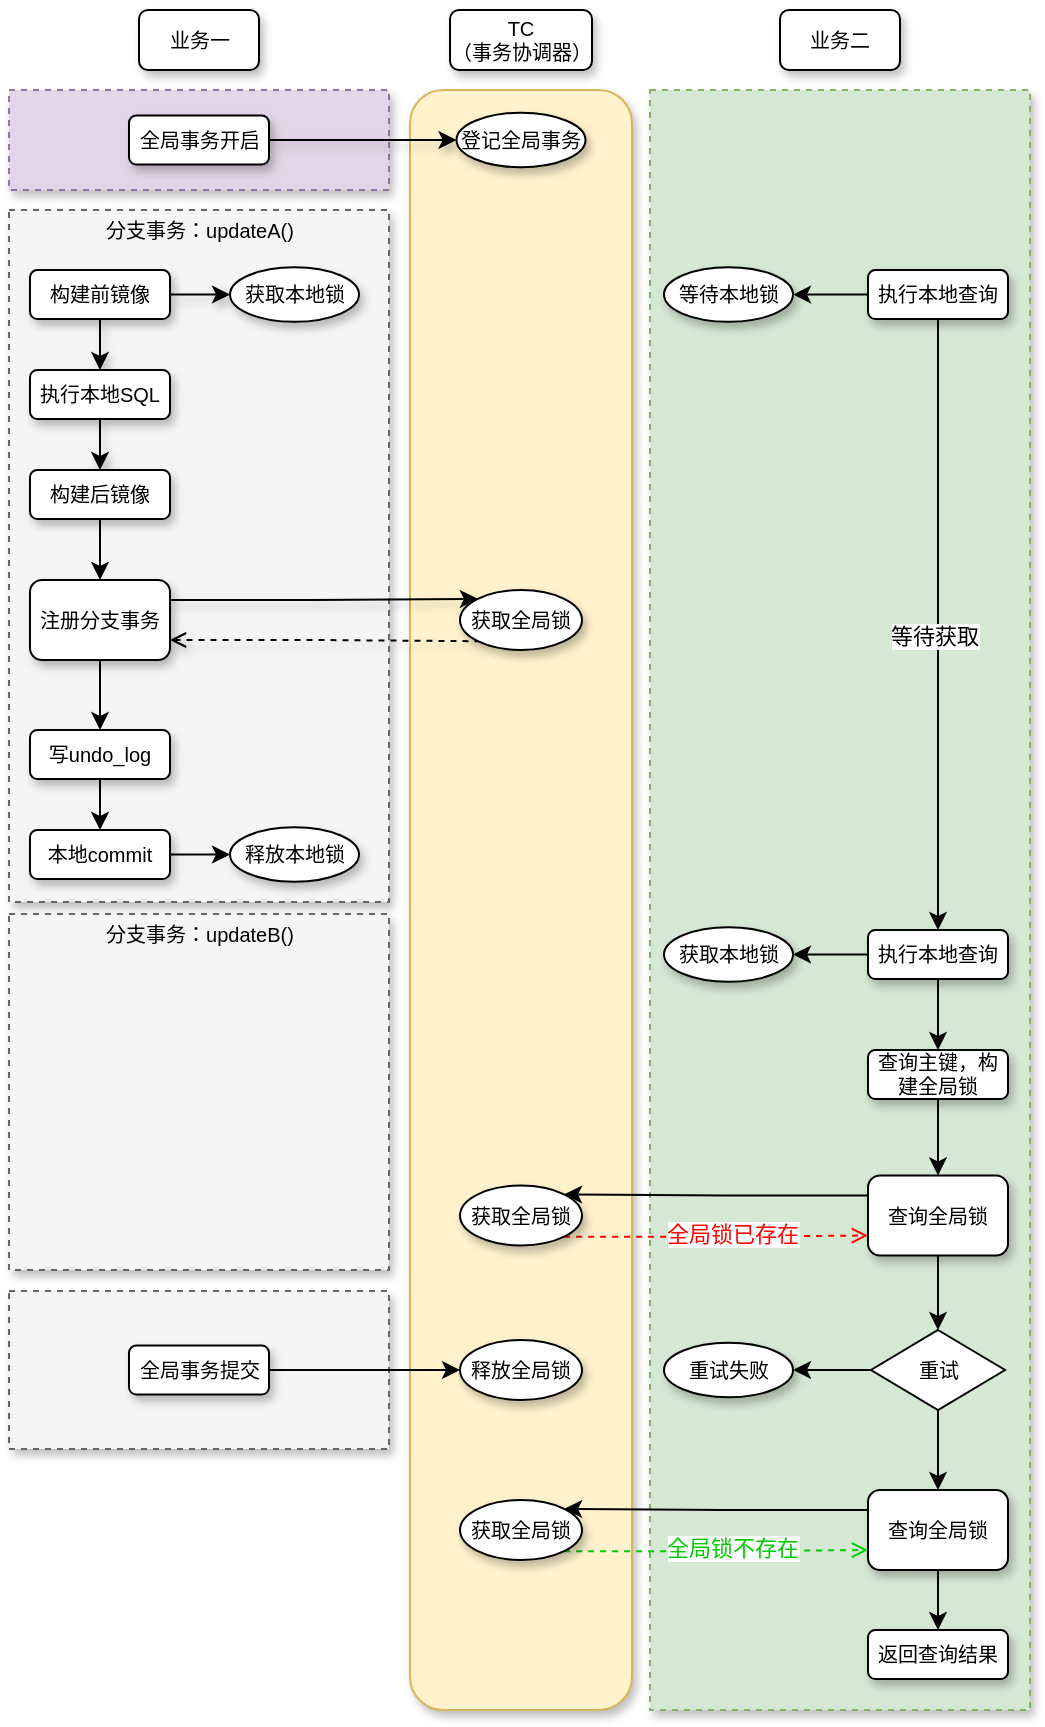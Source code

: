 <mxfile version="28.2.0">
  <diagram name="第 1 页" id="DqIiUILwARV9CxRs6yh_">
    <mxGraphModel dx="1825" dy="1161" grid="0" gridSize="10" guides="1" tooltips="1" connect="1" arrows="1" fold="1" page="0" pageScale="1" pageWidth="827" pageHeight="1169" math="0" shadow="0">
      <root>
        <mxCell id="0" />
        <mxCell id="1" parent="0" />
        <mxCell id="iNzIZU2ezHYJtv9pyucx-1" value="业务一" style="rounded=1;whiteSpace=wrap;html=1;shadow=1;fontSize=10;" vertex="1" parent="1">
          <mxGeometry x="-75.5" y="-212" width="60" height="30" as="geometry" />
        </mxCell>
        <mxCell id="iNzIZU2ezHYJtv9pyucx-2" value="" style="rounded=0;whiteSpace=wrap;html=1;dashed=1;shadow=1;fontSize=10;fillColor=#e1d5e7;strokeColor=#9673a6;" vertex="1" parent="1">
          <mxGeometry x="-140.5" y="-172" width="190" height="50" as="geometry" />
        </mxCell>
        <mxCell id="iNzIZU2ezHYJtv9pyucx-3" value="全局事务开启" style="rounded=1;whiteSpace=wrap;html=1;shadow=1;fontSize=10;" vertex="1" parent="1">
          <mxGeometry x="-80.5" y="-159.25" width="70" height="24.5" as="geometry" />
        </mxCell>
        <mxCell id="iNzIZU2ezHYJtv9pyucx-4" value="" style="rounded=1;whiteSpace=wrap;html=1;shadow=1;fontSize=10;fillColor=#fff2cc;strokeColor=#d6b656;" vertex="1" parent="1">
          <mxGeometry x="60" y="-172" width="111" height="810" as="geometry" />
        </mxCell>
        <mxCell id="iNzIZU2ezHYJtv9pyucx-5" value="TC&lt;div&gt;（事务协调器）&lt;/div&gt;" style="rounded=1;whiteSpace=wrap;html=1;shadow=1;fontSize=10;" vertex="1" parent="1">
          <mxGeometry x="80" y="-212" width="71" height="30" as="geometry" />
        </mxCell>
        <mxCell id="iNzIZU2ezHYJtv9pyucx-6" value="登记全局事务" style="ellipse;whiteSpace=wrap;html=1;shadow=1;fontSize=10;" vertex="1" parent="1">
          <mxGeometry x="83.25" y="-160.62" width="64.5" height="27.25" as="geometry" />
        </mxCell>
        <mxCell id="iNzIZU2ezHYJtv9pyucx-7" style="edgeStyle=orthogonalEdgeStyle;rounded=0;orthogonalLoop=1;jettySize=auto;html=1;exitX=1;exitY=0.5;exitDx=0;exitDy=0;fontSize=10;shadow=1;" edge="1" parent="1" source="iNzIZU2ezHYJtv9pyucx-3" target="iNzIZU2ezHYJtv9pyucx-6">
          <mxGeometry relative="1" as="geometry" />
        </mxCell>
        <mxCell id="iNzIZU2ezHYJtv9pyucx-8" value="" style="rounded=0;whiteSpace=wrap;html=1;dashed=1;shadow=1;fontSize=10;fillColor=#f5f5f5;fontColor=#333333;strokeColor=#666666;" vertex="1" parent="1">
          <mxGeometry x="-140.5" y="-112" width="190" height="346" as="geometry" />
        </mxCell>
        <mxCell id="iNzIZU2ezHYJtv9pyucx-10" value="分支事务：updateA()" style="text;html=1;align=center;verticalAlign=middle;whiteSpace=wrap;rounded=0;fontSize=10;shadow=1;" vertex="1" parent="1">
          <mxGeometry x="-93.5" y="-112" width="96" height="20" as="geometry" />
        </mxCell>
        <mxCell id="iNzIZU2ezHYJtv9pyucx-15" style="edgeStyle=orthogonalEdgeStyle;rounded=0;orthogonalLoop=1;jettySize=auto;html=1;exitX=1;exitY=0.5;exitDx=0;exitDy=0;entryX=0;entryY=0.5;entryDx=0;entryDy=0;shadow=1;fontSize=10;" edge="1" parent="1" source="iNzIZU2ezHYJtv9pyucx-11" target="iNzIZU2ezHYJtv9pyucx-12">
          <mxGeometry relative="1" as="geometry" />
        </mxCell>
        <mxCell id="iNzIZU2ezHYJtv9pyucx-18" style="edgeStyle=orthogonalEdgeStyle;rounded=0;orthogonalLoop=1;jettySize=auto;html=1;exitX=0.5;exitY=1;exitDx=0;exitDy=0;entryX=0.5;entryY=0;entryDx=0;entryDy=0;shadow=1;fontSize=10;" edge="1" parent="1" source="iNzIZU2ezHYJtv9pyucx-11" target="iNzIZU2ezHYJtv9pyucx-16">
          <mxGeometry relative="1" as="geometry" />
        </mxCell>
        <mxCell id="iNzIZU2ezHYJtv9pyucx-11" value="构建前镜像" style="rounded=1;whiteSpace=wrap;html=1;shadow=1;fontSize=10;" vertex="1" parent="1">
          <mxGeometry x="-130" y="-81.99" width="70" height="24.5" as="geometry" />
        </mxCell>
        <mxCell id="iNzIZU2ezHYJtv9pyucx-12" value="获取本地锁" style="ellipse;whiteSpace=wrap;html=1;shadow=1;fontSize=10;" vertex="1" parent="1">
          <mxGeometry x="-30" y="-83.36" width="64.5" height="27.25" as="geometry" />
        </mxCell>
        <mxCell id="iNzIZU2ezHYJtv9pyucx-19" style="edgeStyle=orthogonalEdgeStyle;rounded=0;orthogonalLoop=1;jettySize=auto;html=1;exitX=0.5;exitY=1;exitDx=0;exitDy=0;entryX=0.5;entryY=0;entryDx=0;entryDy=0;shadow=1;fontSize=10;" edge="1" parent="1" source="iNzIZU2ezHYJtv9pyucx-16" target="iNzIZU2ezHYJtv9pyucx-17">
          <mxGeometry relative="1" as="geometry" />
        </mxCell>
        <mxCell id="iNzIZU2ezHYJtv9pyucx-16" value="执行本地SQL" style="rounded=1;whiteSpace=wrap;html=1;shadow=1;fontSize=10;" vertex="1" parent="1">
          <mxGeometry x="-130" y="-32" width="70" height="24.5" as="geometry" />
        </mxCell>
        <mxCell id="iNzIZU2ezHYJtv9pyucx-24" style="edgeStyle=orthogonalEdgeStyle;rounded=0;orthogonalLoop=1;jettySize=auto;html=1;exitX=0.5;exitY=1;exitDx=0;exitDy=0;entryX=0.5;entryY=0;entryDx=0;entryDy=0;fontSize=10;" edge="1" parent="1" source="iNzIZU2ezHYJtv9pyucx-17" target="iNzIZU2ezHYJtv9pyucx-20">
          <mxGeometry relative="1" as="geometry" />
        </mxCell>
        <mxCell id="iNzIZU2ezHYJtv9pyucx-17" value="构建后镜像" style="rounded=1;whiteSpace=wrap;html=1;shadow=1;fontSize=10;" vertex="1" parent="1">
          <mxGeometry x="-130" y="18" width="70" height="24.5" as="geometry" />
        </mxCell>
        <mxCell id="iNzIZU2ezHYJtv9pyucx-22" style="edgeStyle=orthogonalEdgeStyle;rounded=0;orthogonalLoop=1;jettySize=auto;html=1;exitX=1;exitY=0.25;exitDx=0;exitDy=0;entryX=0;entryY=0;entryDx=0;entryDy=0;shadow=1;fontSize=10;" edge="1" parent="1" source="iNzIZU2ezHYJtv9pyucx-20" target="iNzIZU2ezHYJtv9pyucx-21">
          <mxGeometry relative="1" as="geometry" />
        </mxCell>
        <mxCell id="iNzIZU2ezHYJtv9pyucx-23" style="edgeStyle=orthogonalEdgeStyle;rounded=0;orthogonalLoop=1;jettySize=auto;html=1;exitX=1;exitY=0.75;exitDx=0;exitDy=0;entryX=0;entryY=1;entryDx=0;entryDy=0;startArrow=open;startFill=0;endArrow=none;endFill=0;dashed=1;shadow=1;fontSize=10;" edge="1" parent="1" source="iNzIZU2ezHYJtv9pyucx-20" target="iNzIZU2ezHYJtv9pyucx-21">
          <mxGeometry relative="1" as="geometry" />
        </mxCell>
        <mxCell id="iNzIZU2ezHYJtv9pyucx-42" style="edgeStyle=orthogonalEdgeStyle;rounded=0;orthogonalLoop=1;jettySize=auto;html=1;exitX=0.5;exitY=1;exitDx=0;exitDy=0;fontSize=10;" edge="1" parent="1" source="iNzIZU2ezHYJtv9pyucx-20" target="iNzIZU2ezHYJtv9pyucx-25">
          <mxGeometry relative="1" as="geometry" />
        </mxCell>
        <mxCell id="iNzIZU2ezHYJtv9pyucx-20" value="注册分支事务" style="rounded=1;whiteSpace=wrap;html=1;shadow=1;fontSize=10;" vertex="1" parent="1">
          <mxGeometry x="-130" y="73" width="70" height="40" as="geometry" />
        </mxCell>
        <mxCell id="iNzIZU2ezHYJtv9pyucx-21" value="获取全局锁" style="ellipse;whiteSpace=wrap;html=1;shadow=1;fontSize=10;" vertex="1" parent="1">
          <mxGeometry x="85" y="78" width="61" height="30" as="geometry" />
        </mxCell>
        <mxCell id="iNzIZU2ezHYJtv9pyucx-43" style="edgeStyle=orthogonalEdgeStyle;rounded=0;orthogonalLoop=1;jettySize=auto;html=1;exitX=0.5;exitY=1;exitDx=0;exitDy=0;entryX=0.5;entryY=0;entryDx=0;entryDy=0;fontSize=10;" edge="1" parent="1" source="iNzIZU2ezHYJtv9pyucx-25" target="iNzIZU2ezHYJtv9pyucx-26">
          <mxGeometry relative="1" as="geometry" />
        </mxCell>
        <mxCell id="iNzIZU2ezHYJtv9pyucx-25" value="写undo_log" style="rounded=1;whiteSpace=wrap;html=1;shadow=1;fontSize=10;" vertex="1" parent="1">
          <mxGeometry x="-130" y="148" width="70" height="24.5" as="geometry" />
        </mxCell>
        <mxCell id="iNzIZU2ezHYJtv9pyucx-28" style="edgeStyle=orthogonalEdgeStyle;rounded=0;orthogonalLoop=1;jettySize=auto;html=1;exitX=1;exitY=0.5;exitDx=0;exitDy=0;entryX=0;entryY=0.5;entryDx=0;entryDy=0;fontSize=10;" edge="1" parent="1" source="iNzIZU2ezHYJtv9pyucx-26" target="iNzIZU2ezHYJtv9pyucx-27">
          <mxGeometry relative="1" as="geometry" />
        </mxCell>
        <mxCell id="iNzIZU2ezHYJtv9pyucx-26" value="本地commit" style="rounded=1;whiteSpace=wrap;html=1;shadow=1;fontSize=10;" vertex="1" parent="1">
          <mxGeometry x="-130" y="198" width="70" height="24.5" as="geometry" />
        </mxCell>
        <mxCell id="iNzIZU2ezHYJtv9pyucx-27" value="释放本地锁" style="ellipse;whiteSpace=wrap;html=1;shadow=1;fontSize=10;" vertex="1" parent="1">
          <mxGeometry x="-30" y="196.63" width="64.5" height="27.25" as="geometry" />
        </mxCell>
        <mxCell id="iNzIZU2ezHYJtv9pyucx-29" value="" style="rounded=0;whiteSpace=wrap;html=1;dashed=1;shadow=1;fontSize=10;fillColor=#d5e8d4;strokeColor=#82b366;" vertex="1" parent="1">
          <mxGeometry x="180" y="-172" width="190" height="810" as="geometry" />
        </mxCell>
        <mxCell id="iNzIZU2ezHYJtv9pyucx-31" value="业务二" style="rounded=1;whiteSpace=wrap;html=1;shadow=1;fontSize=10;" vertex="1" parent="1">
          <mxGeometry x="245" y="-212" width="60" height="30" as="geometry" />
        </mxCell>
        <mxCell id="iNzIZU2ezHYJtv9pyucx-85" value="" style="rounded=0;whiteSpace=wrap;html=1;dashed=1;shadow=1;fontSize=10;fillColor=#f5f5f5;fontColor=#333333;strokeColor=#666666;" vertex="1" parent="1">
          <mxGeometry x="-140.5" y="240" width="190" height="178" as="geometry" />
        </mxCell>
        <mxCell id="iNzIZU2ezHYJtv9pyucx-86" value="分支事务：updateB()" style="text;html=1;align=center;verticalAlign=middle;whiteSpace=wrap;rounded=0;fontSize=10;shadow=1;" vertex="1" parent="1">
          <mxGeometry x="-93.5" y="240" width="96" height="20" as="geometry" />
        </mxCell>
        <mxCell id="iNzIZU2ezHYJtv9pyucx-105" style="edgeStyle=orthogonalEdgeStyle;rounded=0;orthogonalLoop=1;jettySize=auto;html=1;exitX=0.5;exitY=1;exitDx=0;exitDy=0;entryX=0.5;entryY=0;entryDx=0;entryDy=0;" edge="1" parent="1" source="iNzIZU2ezHYJtv9pyucx-102" target="iNzIZU2ezHYJtv9pyucx-103">
          <mxGeometry relative="1" as="geometry" />
        </mxCell>
        <mxCell id="iNzIZU2ezHYJtv9pyucx-119" value="等待获取" style="edgeLabel;html=1;align=center;verticalAlign=middle;resizable=0;points=[];" vertex="1" connectable="0" parent="iNzIZU2ezHYJtv9pyucx-105">
          <mxGeometry x="0.037" y="-2" relative="1" as="geometry">
            <mxPoint as="offset" />
          </mxGeometry>
        </mxCell>
        <mxCell id="iNzIZU2ezHYJtv9pyucx-116" style="edgeStyle=orthogonalEdgeStyle;rounded=0;orthogonalLoop=1;jettySize=auto;html=1;exitX=0;exitY=0.5;exitDx=0;exitDy=0;entryX=1;entryY=0.5;entryDx=0;entryDy=0;" edge="1" parent="1" source="iNzIZU2ezHYJtv9pyucx-102" target="iNzIZU2ezHYJtv9pyucx-115">
          <mxGeometry relative="1" as="geometry" />
        </mxCell>
        <mxCell id="iNzIZU2ezHYJtv9pyucx-102" value="执行本地查询" style="rounded=1;whiteSpace=wrap;html=1;shadow=1;fontSize=10;" vertex="1" parent="1">
          <mxGeometry x="289" y="-81.99" width="70" height="24.5" as="geometry" />
        </mxCell>
        <mxCell id="iNzIZU2ezHYJtv9pyucx-118" style="edgeStyle=orthogonalEdgeStyle;rounded=0;orthogonalLoop=1;jettySize=auto;html=1;exitX=0;exitY=0.5;exitDx=0;exitDy=0;" edge="1" parent="1" source="iNzIZU2ezHYJtv9pyucx-103" target="iNzIZU2ezHYJtv9pyucx-117">
          <mxGeometry relative="1" as="geometry" />
        </mxCell>
        <mxCell id="iNzIZU2ezHYJtv9pyucx-123" style="edgeStyle=orthogonalEdgeStyle;rounded=0;orthogonalLoop=1;jettySize=auto;html=1;exitX=0.5;exitY=1;exitDx=0;exitDy=0;entryX=0.5;entryY=0;entryDx=0;entryDy=0;" edge="1" parent="1" source="iNzIZU2ezHYJtv9pyucx-103" target="iNzIZU2ezHYJtv9pyucx-122">
          <mxGeometry relative="1" as="geometry" />
        </mxCell>
        <mxCell id="iNzIZU2ezHYJtv9pyucx-103" value="执行本地查询" style="rounded=1;whiteSpace=wrap;html=1;shadow=1;fontSize=10;" vertex="1" parent="1">
          <mxGeometry x="289" y="248" width="70" height="24.5" as="geometry" />
        </mxCell>
        <mxCell id="iNzIZU2ezHYJtv9pyucx-115" value="等待本地锁" style="ellipse;whiteSpace=wrap;html=1;shadow=1;fontSize=10;" vertex="1" parent="1">
          <mxGeometry x="187" y="-83.36" width="64.5" height="27.25" as="geometry" />
        </mxCell>
        <mxCell id="iNzIZU2ezHYJtv9pyucx-117" value="获取本地锁" style="ellipse;whiteSpace=wrap;html=1;shadow=1;fontSize=10;" vertex="1" parent="1">
          <mxGeometry x="187" y="246.63" width="64.5" height="27.25" as="geometry" />
        </mxCell>
        <mxCell id="iNzIZU2ezHYJtv9pyucx-120" value="" style="rounded=0;whiteSpace=wrap;html=1;dashed=1;shadow=1;fontSize=10;fillColor=#f5f5f5;fontColor=#333333;strokeColor=#666666;" vertex="1" parent="1">
          <mxGeometry x="-140.5" y="428.5" width="190" height="79" as="geometry" />
        </mxCell>
        <mxCell id="iNzIZU2ezHYJtv9pyucx-135" style="edgeStyle=orthogonalEdgeStyle;rounded=0;orthogonalLoop=1;jettySize=auto;html=1;exitX=1;exitY=0.5;exitDx=0;exitDy=0;" edge="1" parent="1" source="iNzIZU2ezHYJtv9pyucx-121" target="iNzIZU2ezHYJtv9pyucx-134">
          <mxGeometry relative="1" as="geometry" />
        </mxCell>
        <mxCell id="iNzIZU2ezHYJtv9pyucx-121" value="全局事务提交" style="rounded=1;whiteSpace=wrap;html=1;shadow=1;fontSize=10;" vertex="1" parent="1">
          <mxGeometry x="-80.5" y="455.75" width="70" height="24.5" as="geometry" />
        </mxCell>
        <mxCell id="iNzIZU2ezHYJtv9pyucx-125" style="edgeStyle=orthogonalEdgeStyle;rounded=0;orthogonalLoop=1;jettySize=auto;html=1;exitX=0.5;exitY=1;exitDx=0;exitDy=0;" edge="1" parent="1" source="iNzIZU2ezHYJtv9pyucx-122" target="iNzIZU2ezHYJtv9pyucx-124">
          <mxGeometry relative="1" as="geometry" />
        </mxCell>
        <mxCell id="iNzIZU2ezHYJtv9pyucx-122" value="查询主键，构建全局锁" style="rounded=1;whiteSpace=wrap;html=1;shadow=1;fontSize=10;" vertex="1" parent="1">
          <mxGeometry x="289" y="308" width="70" height="24.5" as="geometry" />
        </mxCell>
        <mxCell id="iNzIZU2ezHYJtv9pyucx-127" style="edgeStyle=orthogonalEdgeStyle;rounded=0;orthogonalLoop=1;jettySize=auto;html=1;exitX=0;exitY=0.25;exitDx=0;exitDy=0;entryX=1;entryY=0;entryDx=0;entryDy=0;" edge="1" parent="1" source="iNzIZU2ezHYJtv9pyucx-124" target="iNzIZU2ezHYJtv9pyucx-126">
          <mxGeometry relative="1" as="geometry" />
        </mxCell>
        <mxCell id="iNzIZU2ezHYJtv9pyucx-131" style="edgeStyle=orthogonalEdgeStyle;rounded=0;orthogonalLoop=1;jettySize=auto;html=1;exitX=0.5;exitY=1;exitDx=0;exitDy=0;entryX=0.5;entryY=0;entryDx=0;entryDy=0;" edge="1" parent="1" source="iNzIZU2ezHYJtv9pyucx-124" target="iNzIZU2ezHYJtv9pyucx-130">
          <mxGeometry relative="1" as="geometry" />
        </mxCell>
        <mxCell id="iNzIZU2ezHYJtv9pyucx-124" value="查询全局锁" style="rounded=1;whiteSpace=wrap;html=1;shadow=1;fontSize=10;" vertex="1" parent="1">
          <mxGeometry x="289" y="370.75" width="70" height="40" as="geometry" />
        </mxCell>
        <mxCell id="iNzIZU2ezHYJtv9pyucx-128" style="edgeStyle=orthogonalEdgeStyle;rounded=0;orthogonalLoop=1;jettySize=auto;html=1;exitX=1;exitY=1;exitDx=0;exitDy=0;entryX=0;entryY=0.75;entryDx=0;entryDy=0;dashed=1;endArrow=open;endFill=0;strokeColor=#FF0000;" edge="1" parent="1" source="iNzIZU2ezHYJtv9pyucx-126" target="iNzIZU2ezHYJtv9pyucx-124">
          <mxGeometry relative="1" as="geometry" />
        </mxCell>
        <mxCell id="iNzIZU2ezHYJtv9pyucx-129" value="全局锁已存在" style="edgeLabel;html=1;align=center;verticalAlign=middle;resizable=0;points=[];fontColor=#FF0000;" vertex="1" connectable="0" parent="iNzIZU2ezHYJtv9pyucx-128">
          <mxGeometry x="0.104" y="1" relative="1" as="geometry">
            <mxPoint as="offset" />
          </mxGeometry>
        </mxCell>
        <mxCell id="iNzIZU2ezHYJtv9pyucx-126" value="获取全局锁" style="ellipse;whiteSpace=wrap;html=1;shadow=1;fontSize=10;" vertex="1" parent="1">
          <mxGeometry x="85" y="375.75" width="61" height="30" as="geometry" />
        </mxCell>
        <mxCell id="iNzIZU2ezHYJtv9pyucx-133" style="edgeStyle=orthogonalEdgeStyle;rounded=0;orthogonalLoop=1;jettySize=auto;html=1;exitX=0;exitY=0.5;exitDx=0;exitDy=0;entryX=1;entryY=0.5;entryDx=0;entryDy=0;" edge="1" parent="1" source="iNzIZU2ezHYJtv9pyucx-130" target="iNzIZU2ezHYJtv9pyucx-132">
          <mxGeometry relative="1" as="geometry" />
        </mxCell>
        <mxCell id="iNzIZU2ezHYJtv9pyucx-142" style="edgeStyle=orthogonalEdgeStyle;rounded=0;orthogonalLoop=1;jettySize=auto;html=1;exitX=0.5;exitY=1;exitDx=0;exitDy=0;" edge="1" parent="1" source="iNzIZU2ezHYJtv9pyucx-130" target="iNzIZU2ezHYJtv9pyucx-138">
          <mxGeometry relative="1" as="geometry" />
        </mxCell>
        <mxCell id="iNzIZU2ezHYJtv9pyucx-130" value="重试" style="rhombus;whiteSpace=wrap;html=1;fontSize=10;" vertex="1" parent="1">
          <mxGeometry x="290.5" y="448" width="67" height="40" as="geometry" />
        </mxCell>
        <mxCell id="iNzIZU2ezHYJtv9pyucx-132" value="重试失败" style="ellipse;whiteSpace=wrap;html=1;shadow=1;fontSize=10;" vertex="1" parent="1">
          <mxGeometry x="187" y="454.38" width="64.5" height="27.25" as="geometry" />
        </mxCell>
        <mxCell id="iNzIZU2ezHYJtv9pyucx-134" value="释放全局锁" style="ellipse;whiteSpace=wrap;html=1;shadow=1;fontSize=10;" vertex="1" parent="1">
          <mxGeometry x="85" y="453" width="61" height="30" as="geometry" />
        </mxCell>
        <mxCell id="iNzIZU2ezHYJtv9pyucx-136" style="edgeStyle=orthogonalEdgeStyle;rounded=0;orthogonalLoop=1;jettySize=auto;html=1;exitX=0;exitY=0.25;exitDx=0;exitDy=0;entryX=1;entryY=0;entryDx=0;entryDy=0;" edge="1" parent="1" source="iNzIZU2ezHYJtv9pyucx-138" target="iNzIZU2ezHYJtv9pyucx-141">
          <mxGeometry relative="1" as="geometry" />
        </mxCell>
        <mxCell id="iNzIZU2ezHYJtv9pyucx-144" style="edgeStyle=orthogonalEdgeStyle;rounded=0;orthogonalLoop=1;jettySize=auto;html=1;exitX=0.5;exitY=1;exitDx=0;exitDy=0;entryX=0.5;entryY=0;entryDx=0;entryDy=0;" edge="1" parent="1" source="iNzIZU2ezHYJtv9pyucx-138" target="iNzIZU2ezHYJtv9pyucx-143">
          <mxGeometry relative="1" as="geometry" />
        </mxCell>
        <mxCell id="iNzIZU2ezHYJtv9pyucx-138" value="查询全局锁" style="rounded=1;whiteSpace=wrap;html=1;shadow=1;fontSize=10;" vertex="1" parent="1">
          <mxGeometry x="289" y="528" width="70" height="40" as="geometry" />
        </mxCell>
        <mxCell id="iNzIZU2ezHYJtv9pyucx-139" style="edgeStyle=orthogonalEdgeStyle;rounded=0;orthogonalLoop=1;jettySize=auto;html=1;exitX=1;exitY=1;exitDx=0;exitDy=0;entryX=0;entryY=0.75;entryDx=0;entryDy=0;dashed=1;endArrow=open;endFill=0;strokeColor=#00CC00;" edge="1" parent="1" source="iNzIZU2ezHYJtv9pyucx-141" target="iNzIZU2ezHYJtv9pyucx-138">
          <mxGeometry relative="1" as="geometry" />
        </mxCell>
        <mxCell id="iNzIZU2ezHYJtv9pyucx-140" value="全局锁不存在" style="edgeLabel;html=1;align=center;verticalAlign=middle;resizable=0;points=[];fontColor=#00CC00;" vertex="1" connectable="0" parent="iNzIZU2ezHYJtv9pyucx-139">
          <mxGeometry x="0.104" y="1" relative="1" as="geometry">
            <mxPoint as="offset" />
          </mxGeometry>
        </mxCell>
        <mxCell id="iNzIZU2ezHYJtv9pyucx-141" value="获取全局锁" style="ellipse;whiteSpace=wrap;html=1;shadow=1;fontSize=10;" vertex="1" parent="1">
          <mxGeometry x="85" y="533" width="61" height="30" as="geometry" />
        </mxCell>
        <mxCell id="iNzIZU2ezHYJtv9pyucx-143" value="返回查询结果" style="rounded=1;whiteSpace=wrap;html=1;shadow=1;fontSize=10;" vertex="1" parent="1">
          <mxGeometry x="289" y="598" width="70" height="24.5" as="geometry" />
        </mxCell>
      </root>
    </mxGraphModel>
  </diagram>
</mxfile>
